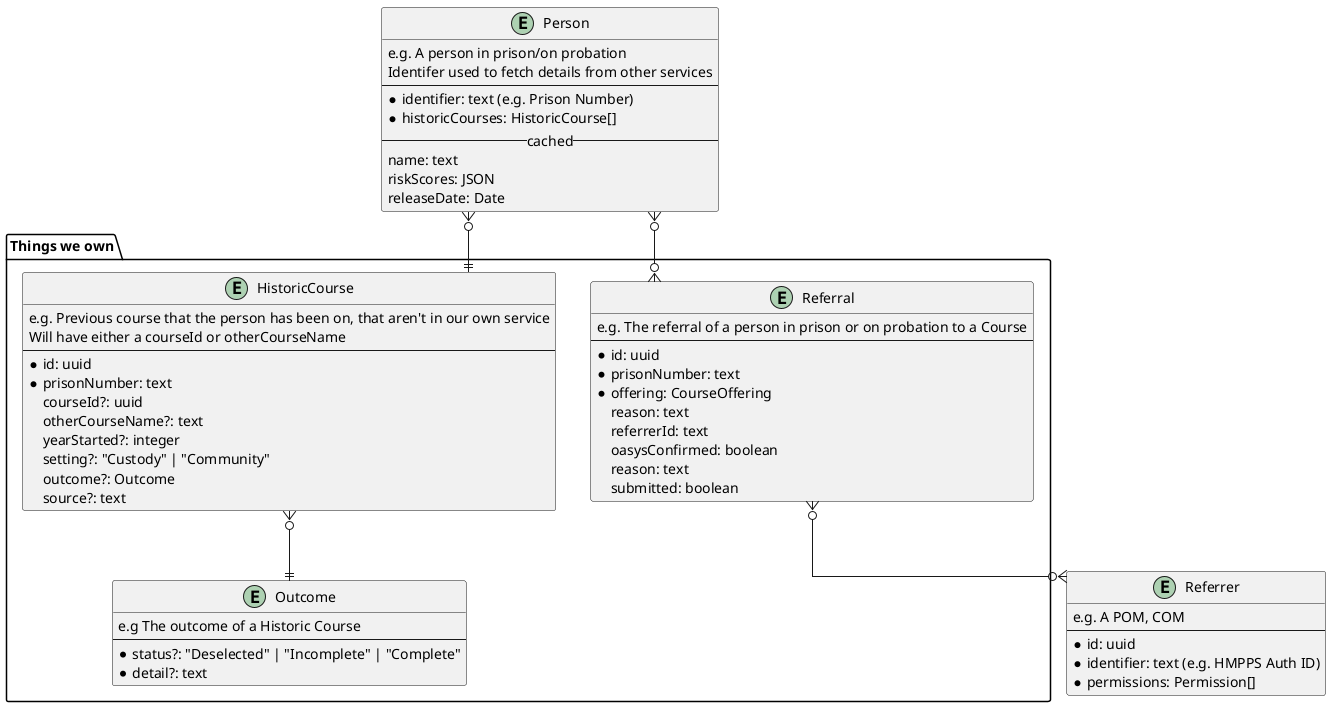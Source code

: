 @startuml
skinparam linetype ortho

package "Things we own" {
  entity Referral {
    e.g. The referral of a person in prison or on probation to a Course
    --
    * id: uuid
    * prisonNumber: text
    * offering: CourseOffering
    reason: text
    referrerId: text
    oasysConfirmed: boolean
    reason: text
    submitted: boolean
  }

  entity HistoricCourse {
    e.g. Previous course that the person has been on, that aren't in our own service
    Will have either a courseId or otherCourseName
    --
    * id: uuid
    * prisonNumber: text
    courseId?: uuid
    otherCourseName?: text
    yearStarted?: integer
    setting?: "Custody" | "Community"
    outcome?: Outcome
    source?: text
  }

  entity Outcome {
    e.g The outcome of a Historic Course
    --
    * status?: "Deselected" | "Incomplete" | "Complete"
    * detail?: text
  }
}

entity Person {
  e.g. A person in prison/on probation
  Identifer used to fetch details from other services
  --
  * identifier: text (e.g. Prison Number)
  * historicCourses: HistoricCourse[]
  --cached--
  name: text
  riskScores: JSON
  releaseDate: Date
}

entity Referrer {
  e.g. A POM, COM
  --
  * id: uuid
  * identifier: text (e.g. HMPPS Auth ID)
  * permissions: Permission[]
}

Person }o--|| HistoricCourse
HistoricCourse }o--|| Outcome
Referral }o--o{ Person
Referral }o--o{ Referrer

@enduml
